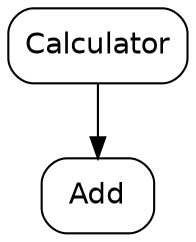 digraph "Calculator" {
  node [shape="box",style="rounded",fontname="Helvetica",fontsize="14"]
  edge [fontsize="10",fontname="Helvetica"]

  // Node Definitions:
  "org.swevolution:Calculator:jar"[label=<Calculator>]
  "org.swevolution.add:Add:jar"[label=<Add>]

  // Edge Definitions:
  "org.swevolution:Calculator:jar" -> "org.swevolution.add:Add:jar"
}